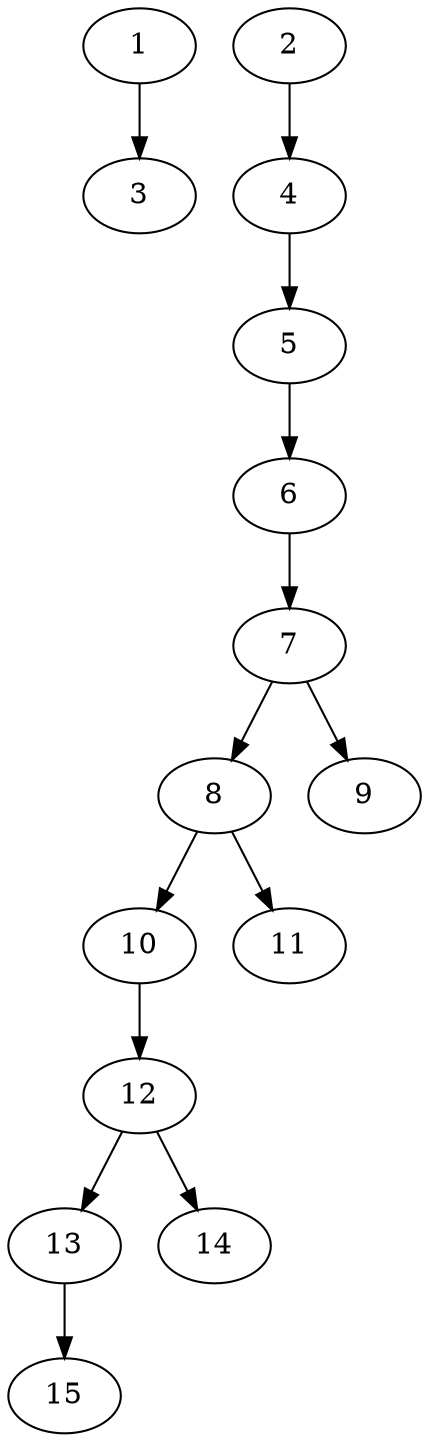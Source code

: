 // DAG automatically generated by daggen at Thu Oct  3 13:59:26 2019
// ./daggen --dot -n 15 --ccr 0.3 --fat 0.3 --regular 0.7 --density 0.5 --mindata 5242880 --maxdata 52428800 
digraph G {
  1 [size="23326720", alpha="0.01", expect_size="6998016"] 
  1 -> 3 [size ="6998016"]
  2 [size="162450773", alpha="0.11", expect_size="48735232"] 
  2 -> 4 [size ="48735232"]
  3 [size="49278293", alpha="0.04", expect_size="14783488"] 
  4 [size="81599147", alpha="0.11", expect_size="24479744"] 
  4 -> 5 [size ="24479744"]
  5 [size="158699520", alpha="0.04", expect_size="47609856"] 
  5 -> 6 [size ="47609856"]
  6 [size="161450667", alpha="0.07", expect_size="48435200"] 
  6 -> 7 [size ="48435200"]
  7 [size="88320000", alpha="0.09", expect_size="26496000"] 
  7 -> 8 [size ="26496000"]
  7 -> 9 [size ="26496000"]
  8 [size="81496747", alpha="0.16", expect_size="24449024"] 
  8 -> 10 [size ="24449024"]
  8 -> 11 [size ="24449024"]
  9 [size="103703893", alpha="0.13", expect_size="31111168"] 
  10 [size="53415253", alpha="0.12", expect_size="16024576"] 
  10 -> 12 [size ="16024576"]
  11 [size="81302187", alpha="0.14", expect_size="24390656"] 
  12 [size="92166827", alpha="0.08", expect_size="27650048"] 
  12 -> 13 [size ="27650048"]
  12 -> 14 [size ="27650048"]
  13 [size="21705387", alpha="0.05", expect_size="6511616"] 
  13 -> 15 [size ="6511616"]
  14 [size="56244907", alpha="0.01", expect_size="16873472"] 
  15 [size="139124053", alpha="0.11", expect_size="41737216"] 
}
